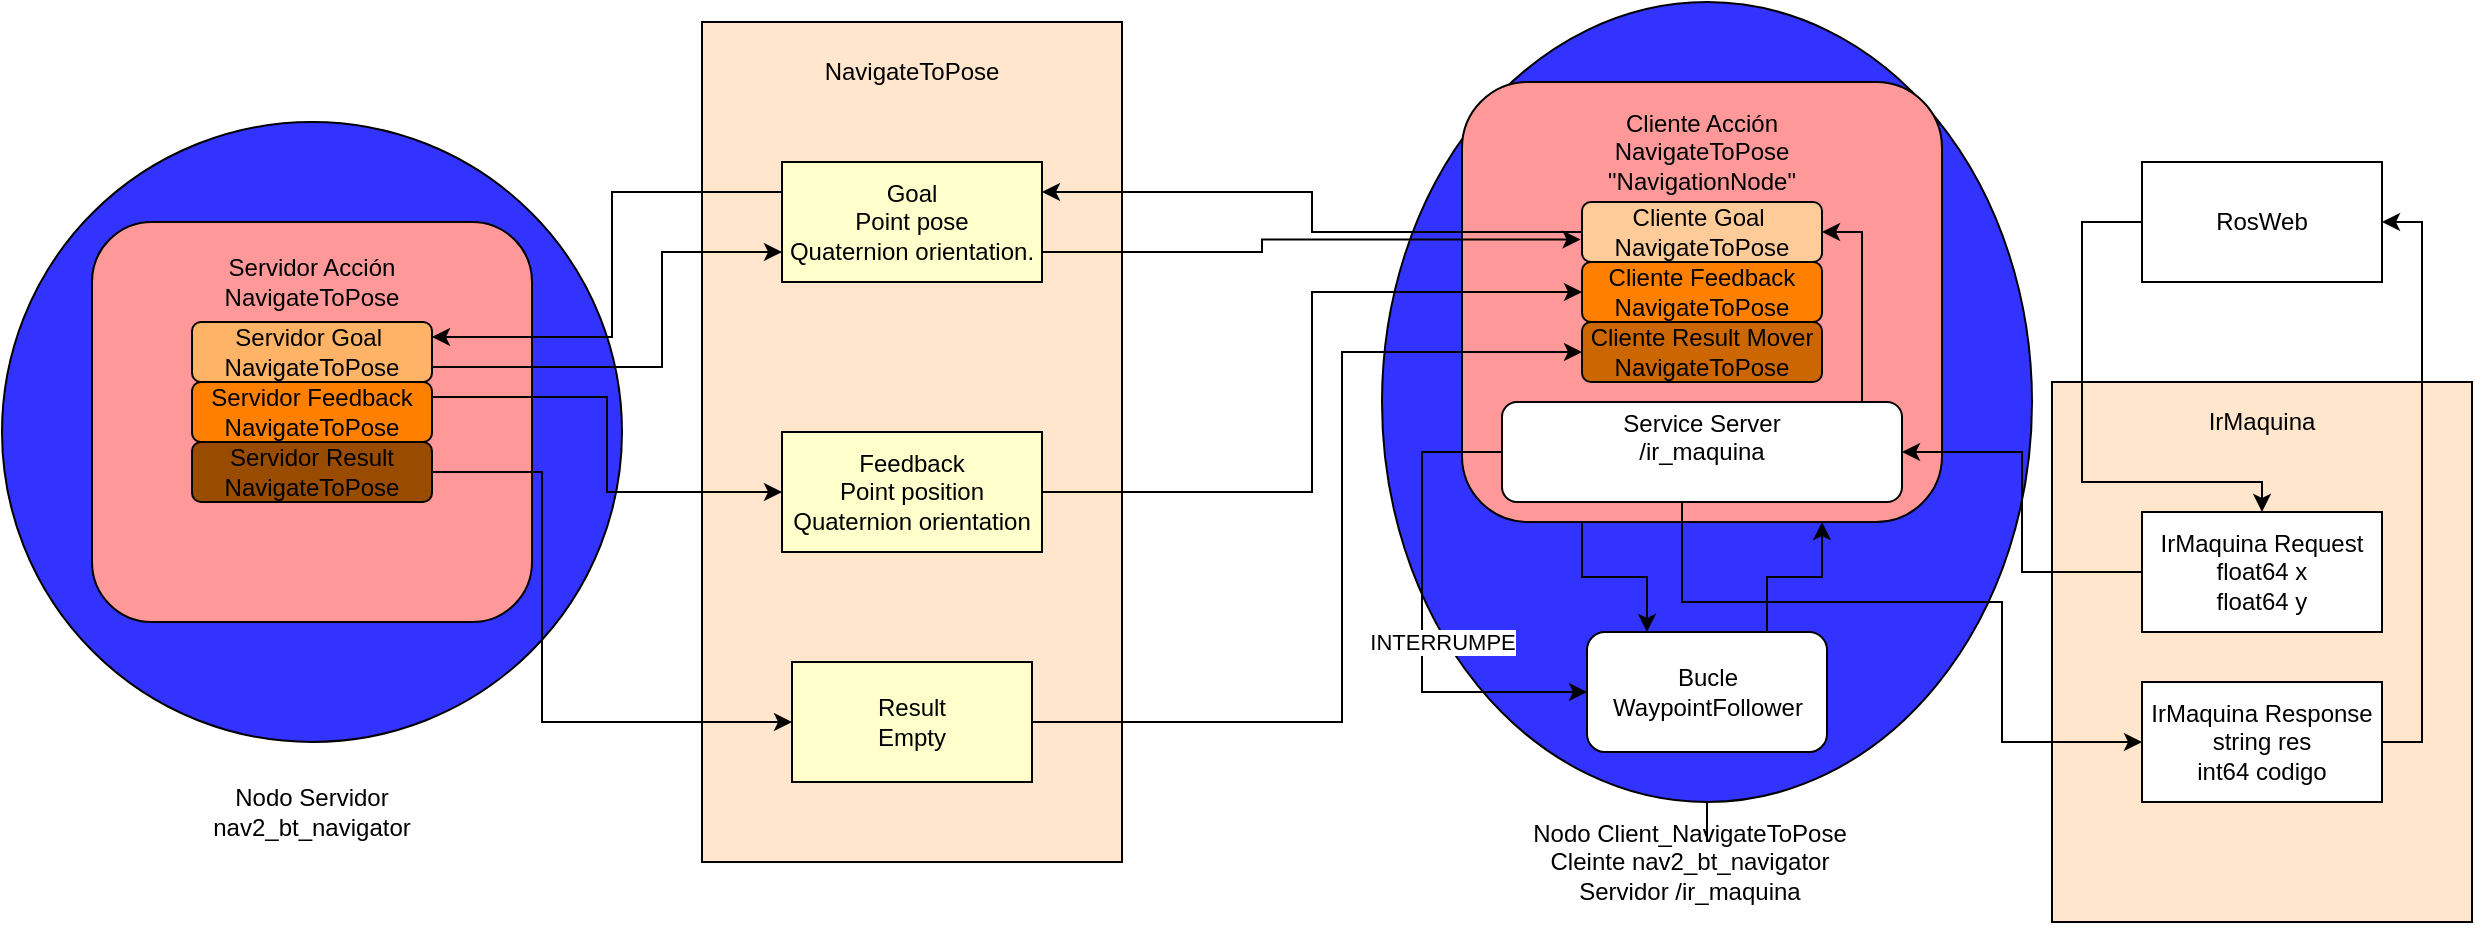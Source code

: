 <mxfile version="27.0.2">
  <diagram name="Pàgina-1" id="SzTLxzRPW-Rdil-6Vb05">
    <mxGraphModel dx="903" dy="565" grid="1" gridSize="10" guides="1" tooltips="1" connect="1" arrows="1" fold="1" page="1" pageScale="1" pageWidth="827" pageHeight="1169" math="0" shadow="0">
      <root>
        <mxCell id="0" />
        <mxCell id="1" parent="0" />
        <mxCell id="3RDfhVt8bskDuzmoSG6A-1" value="" style="ellipse;whiteSpace=wrap;html=1;aspect=fixed;fillColor=#3333FF;" parent="1" vertex="1">
          <mxGeometry x="80" y="140" width="310" height="310" as="geometry" />
        </mxCell>
        <mxCell id="sZx6NNZz5YzNJCA4Qjp8-2" style="edgeStyle=orthogonalEdgeStyle;rounded=0;orthogonalLoop=1;jettySize=auto;html=1;" edge="1" parent="1" source="3RDfhVt8bskDuzmoSG6A-2">
          <mxGeometry relative="1" as="geometry">
            <mxPoint x="932.5" y="460" as="targetPoint" />
          </mxGeometry>
        </mxCell>
        <mxCell id="3RDfhVt8bskDuzmoSG6A-2" value="" style="ellipse;whiteSpace=wrap;html=1;fillColor=#3333FF;" parent="1" vertex="1">
          <mxGeometry x="770" y="80" width="325" height="400" as="geometry" />
        </mxCell>
        <mxCell id="3RDfhVt8bskDuzmoSG6A-3" value="&lt;div&gt;Nodo Servidor &lt;br&gt;&lt;/div&gt;&lt;div&gt;nav2_bt_navigator&lt;/div&gt;" style="text;html=1;align=center;verticalAlign=middle;whiteSpace=wrap;rounded=0;" parent="1" vertex="1">
          <mxGeometry x="205" y="470" width="60" height="30" as="geometry" />
        </mxCell>
        <mxCell id="3RDfhVt8bskDuzmoSG6A-4" value="&lt;div&gt;Nodo Client_NavigateToPose&lt;/div&gt;&lt;div&gt;Cleinte nav2_bt_navigator&lt;/div&gt;&lt;div&gt;Servidor /ir_maquina&lt;/div&gt;" style="text;html=1;align=center;verticalAlign=middle;whiteSpace=wrap;rounded=0;" parent="1" vertex="1">
          <mxGeometry x="830" y="495" width="187.5" height="30" as="geometry" />
        </mxCell>
        <mxCell id="3RDfhVt8bskDuzmoSG6A-6" value="" style="rounded=0;whiteSpace=wrap;html=1;fillColor=#FFE6CC;" parent="1" vertex="1">
          <mxGeometry x="430" y="90" width="210" height="420" as="geometry" />
        </mxCell>
        <mxCell id="3RDfhVt8bskDuzmoSG6A-9" value="&lt;div&gt;Goal&lt;/div&gt;&lt;div&gt;Point pose&lt;/div&gt;&lt;div&gt;Quaternion orientation.&lt;/div&gt;" style="rounded=0;whiteSpace=wrap;html=1;fillColor=#FFFFCC;" parent="1" vertex="1">
          <mxGeometry x="470" y="160" width="130" height="60" as="geometry" />
        </mxCell>
        <mxCell id="3RDfhVt8bskDuzmoSG6A-10" value="&lt;div&gt;Feedback&lt;/div&gt;&lt;div&gt;Point position&lt;/div&gt;&lt;div&gt;Quaternion orientation&lt;/div&gt;" style="rounded=0;whiteSpace=wrap;html=1;fillColor=#FFFFCC;" parent="1" vertex="1">
          <mxGeometry x="470" y="295" width="130" height="60" as="geometry" />
        </mxCell>
        <mxCell id="3RDfhVt8bskDuzmoSG6A-11" value="&lt;div&gt;Result &lt;br&gt;&lt;/div&gt;&lt;div&gt;Empty&lt;/div&gt;" style="rounded=0;whiteSpace=wrap;html=1;fillColor=#FFFFCC;" parent="1" vertex="1">
          <mxGeometry x="475" y="410" width="120" height="60" as="geometry" />
        </mxCell>
        <mxCell id="dSU9-pVqSGeNpWOx_DCM-7" value="" style="rounded=1;whiteSpace=wrap;html=1;fillColor=#FF9999;" parent="1" vertex="1">
          <mxGeometry x="125" y="190" width="220" height="200" as="geometry" />
        </mxCell>
        <mxCell id="dSU9-pVqSGeNpWOx_DCM-8" value="&lt;div&gt;Servidor Acción&lt;/div&gt;&lt;div&gt;NavigateToPose&lt;/div&gt;" style="text;html=1;align=center;verticalAlign=middle;whiteSpace=wrap;rounded=0;" parent="1" vertex="1">
          <mxGeometry x="170" y="200" width="130" height="40" as="geometry" />
        </mxCell>
        <mxCell id="sZx6NNZz5YzNJCA4Qjp8-6" style="edgeStyle=orthogonalEdgeStyle;rounded=0;orthogonalLoop=1;jettySize=auto;html=1;exitX=0.25;exitY=1;exitDx=0;exitDy=0;entryX=0.25;entryY=0;entryDx=0;entryDy=0;" edge="1" parent="1" source="dSU9-pVqSGeNpWOx_DCM-9" target="sZx6NNZz5YzNJCA4Qjp8-1">
          <mxGeometry relative="1" as="geometry" />
        </mxCell>
        <mxCell id="dSU9-pVqSGeNpWOx_DCM-9" value="" style="rounded=1;whiteSpace=wrap;html=1;fillColor=#FF9999;" parent="1" vertex="1">
          <mxGeometry x="810" y="120" width="240" height="220" as="geometry" />
        </mxCell>
        <mxCell id="dSU9-pVqSGeNpWOx_DCM-10" value="&lt;div&gt;Cliente Acción&lt;/div&gt;&lt;div&gt;NavigateToPose&lt;/div&gt;&lt;div&gt;&quot;NavigationNode&quot;&lt;/div&gt;" style="text;html=1;align=center;verticalAlign=middle;whiteSpace=wrap;rounded=0;" parent="1" vertex="1">
          <mxGeometry x="895" y="140" width="70" height="30" as="geometry" />
        </mxCell>
        <mxCell id="dSU9-pVqSGeNpWOx_DCM-20" style="edgeStyle=orthogonalEdgeStyle;rounded=0;orthogonalLoop=1;jettySize=auto;html=1;exitX=1;exitY=0.75;exitDx=0;exitDy=0;entryX=0;entryY=0.75;entryDx=0;entryDy=0;" parent="1" source="dSU9-pVqSGeNpWOx_DCM-12" target="3RDfhVt8bskDuzmoSG6A-9" edge="1">
          <mxGeometry relative="1" as="geometry">
            <Array as="points">
              <mxPoint x="410" y="263" />
              <mxPoint x="410" y="205" />
            </Array>
          </mxGeometry>
        </mxCell>
        <mxCell id="dSU9-pVqSGeNpWOx_DCM-12" value="&lt;div&gt;Servidor Goal&amp;nbsp;&lt;/div&gt;&lt;div&gt;NavigateToPose&lt;/div&gt;" style="rounded=1;whiteSpace=wrap;html=1;fillColor=#FFB366;" parent="1" vertex="1">
          <mxGeometry x="175" y="240" width="120" height="30" as="geometry" />
        </mxCell>
        <mxCell id="dSU9-pVqSGeNpWOx_DCM-22" style="edgeStyle=orthogonalEdgeStyle;rounded=0;orthogonalLoop=1;jettySize=auto;html=1;exitX=1;exitY=0.25;exitDx=0;exitDy=0;" parent="1" source="dSU9-pVqSGeNpWOx_DCM-13" target="3RDfhVt8bskDuzmoSG6A-10" edge="1">
          <mxGeometry relative="1" as="geometry" />
        </mxCell>
        <mxCell id="dSU9-pVqSGeNpWOx_DCM-13" value="Servidor Feedback NavigateToPose" style="rounded=1;whiteSpace=wrap;html=1;fillColor=#FF8000;" parent="1" vertex="1">
          <mxGeometry x="175" y="270" width="120" height="30" as="geometry" />
        </mxCell>
        <mxCell id="dSU9-pVqSGeNpWOx_DCM-25" style="edgeStyle=orthogonalEdgeStyle;rounded=0;orthogonalLoop=1;jettySize=auto;html=1;exitX=1;exitY=0.5;exitDx=0;exitDy=0;entryX=0;entryY=0.5;entryDx=0;entryDy=0;" parent="1" source="dSU9-pVqSGeNpWOx_DCM-14" target="3RDfhVt8bskDuzmoSG6A-11" edge="1">
          <mxGeometry relative="1" as="geometry">
            <Array as="points">
              <mxPoint x="350" y="315" />
              <mxPoint x="350" y="440" />
            </Array>
          </mxGeometry>
        </mxCell>
        <mxCell id="dSU9-pVqSGeNpWOx_DCM-14" value="Servidor Result NavigateToPose" style="rounded=1;whiteSpace=wrap;html=1;fillColor=#994C00;" parent="1" vertex="1">
          <mxGeometry x="175" y="300" width="120" height="30" as="geometry" />
        </mxCell>
        <mxCell id="dSU9-pVqSGeNpWOx_DCM-18" style="edgeStyle=orthogonalEdgeStyle;rounded=0;orthogonalLoop=1;jettySize=auto;html=1;entryX=1;entryY=0.25;entryDx=0;entryDy=0;" parent="1" source="dSU9-pVqSGeNpWOx_DCM-15" target="3RDfhVt8bskDuzmoSG6A-9" edge="1">
          <mxGeometry relative="1" as="geometry" />
        </mxCell>
        <mxCell id="dSU9-pVqSGeNpWOx_DCM-15" value="&lt;div&gt;Cliente Goal&amp;nbsp;&lt;/div&gt;&lt;div&gt;NavigateToPose&lt;/div&gt;" style="rounded=1;whiteSpace=wrap;html=1;fillColor=#FFCC99;" parent="1" vertex="1">
          <mxGeometry x="870" y="180" width="120" height="30" as="geometry" />
        </mxCell>
        <mxCell id="dSU9-pVqSGeNpWOx_DCM-16" value="Cliente Feedback NavigateToPose" style="rounded=1;whiteSpace=wrap;html=1;fillColor=#FF8000;" parent="1" vertex="1">
          <mxGeometry x="870" y="210" width="120" height="30" as="geometry" />
        </mxCell>
        <mxCell id="dSU9-pVqSGeNpWOx_DCM-17" value="Cliente Result Mover NavigateToPose" style="rounded=1;whiteSpace=wrap;html=1;fillColor=#CC6600;" parent="1" vertex="1">
          <mxGeometry x="870" y="240" width="120" height="30" as="geometry" />
        </mxCell>
        <mxCell id="dSU9-pVqSGeNpWOx_DCM-23" style="edgeStyle=orthogonalEdgeStyle;rounded=0;orthogonalLoop=1;jettySize=auto;html=1;entryX=0;entryY=0.5;entryDx=0;entryDy=0;" parent="1" source="3RDfhVt8bskDuzmoSG6A-10" target="dSU9-pVqSGeNpWOx_DCM-16" edge="1">
          <mxGeometry relative="1" as="geometry" />
        </mxCell>
        <mxCell id="dSU9-pVqSGeNpWOx_DCM-21" style="edgeStyle=orthogonalEdgeStyle;rounded=0;orthogonalLoop=1;jettySize=auto;html=1;exitX=1;exitY=0.75;exitDx=0;exitDy=0;entryX=-0.006;entryY=0.626;entryDx=0;entryDy=0;entryPerimeter=0;" parent="1" source="3RDfhVt8bskDuzmoSG6A-9" target="dSU9-pVqSGeNpWOx_DCM-15" edge="1">
          <mxGeometry relative="1" as="geometry">
            <Array as="points">
              <mxPoint x="710" y="205" />
              <mxPoint x="710" y="199" />
            </Array>
          </mxGeometry>
        </mxCell>
        <mxCell id="dSU9-pVqSGeNpWOx_DCM-19" style="edgeStyle=orthogonalEdgeStyle;rounded=0;orthogonalLoop=1;jettySize=auto;html=1;exitX=0;exitY=0.25;exitDx=0;exitDy=0;entryX=1;entryY=0.25;entryDx=0;entryDy=0;" parent="1" source="3RDfhVt8bskDuzmoSG6A-9" target="dSU9-pVqSGeNpWOx_DCM-12" edge="1">
          <mxGeometry relative="1" as="geometry">
            <Array as="points">
              <mxPoint x="385" y="175" />
              <mxPoint x="385" y="248" />
            </Array>
          </mxGeometry>
        </mxCell>
        <mxCell id="dSU9-pVqSGeNpWOx_DCM-26" style="edgeStyle=orthogonalEdgeStyle;rounded=0;orthogonalLoop=1;jettySize=auto;html=1;exitX=1;exitY=0.5;exitDx=0;exitDy=0;entryX=0;entryY=0.5;entryDx=0;entryDy=0;" parent="1" source="3RDfhVt8bskDuzmoSG6A-11" target="dSU9-pVqSGeNpWOx_DCM-17" edge="1">
          <mxGeometry relative="1" as="geometry">
            <Array as="points">
              <mxPoint x="750" y="440" />
              <mxPoint x="750" y="255" />
            </Array>
          </mxGeometry>
        </mxCell>
        <mxCell id="pN68juXsijFRG16aL81g-8" style="edgeStyle=orthogonalEdgeStyle;rounded=0;orthogonalLoop=1;jettySize=auto;html=1;entryX=1;entryY=0.5;entryDx=0;entryDy=0;" parent="1" source="pN68juXsijFRG16aL81g-1" target="dSU9-pVqSGeNpWOx_DCM-15" edge="1">
          <mxGeometry relative="1" as="geometry">
            <Array as="points">
              <mxPoint x="1010" y="195" />
            </Array>
          </mxGeometry>
        </mxCell>
        <mxCell id="sZx6NNZz5YzNJCA4Qjp8-7" value="INTERRUMPE" style="edgeStyle=orthogonalEdgeStyle;rounded=0;orthogonalLoop=1;jettySize=auto;html=1;exitX=0;exitY=0.5;exitDx=0;exitDy=0;entryX=0;entryY=0.5;entryDx=0;entryDy=0;" edge="1" parent="1" source="pN68juXsijFRG16aL81g-1" target="sZx6NNZz5YzNJCA4Qjp8-1">
          <mxGeometry x="0.113" y="10" relative="1" as="geometry">
            <Array as="points">
              <mxPoint x="790" y="305" />
              <mxPoint x="790" y="425" />
            </Array>
            <mxPoint as="offset" />
          </mxGeometry>
        </mxCell>
        <mxCell id="pN68juXsijFRG16aL81g-1" value="" style="rounded=1;whiteSpace=wrap;html=1;" parent="1" vertex="1">
          <mxGeometry x="830" y="280" width="200" height="50" as="geometry" />
        </mxCell>
        <mxCell id="pN68juXsijFRG16aL81g-3" value="&lt;div&gt;Service Server&lt;/div&gt;&lt;div&gt;/ir_maquina&lt;/div&gt;&lt;div&gt;&lt;br&gt;&lt;/div&gt;" style="text;html=1;align=center;verticalAlign=middle;whiteSpace=wrap;rounded=0;" parent="1" vertex="1">
          <mxGeometry x="855" y="290" width="150" height="30" as="geometry" />
        </mxCell>
        <mxCell id="pN68juXsijFRG16aL81g-9" value="NavigateToPose" style="text;html=1;align=center;verticalAlign=middle;whiteSpace=wrap;rounded=0;" parent="1" vertex="1">
          <mxGeometry x="505" y="100" width="60" height="30" as="geometry" />
        </mxCell>
        <mxCell id="YBN91Cj0qG3RMQwHKCvD-3" value="" style="rounded=0;whiteSpace=wrap;html=1;fillColor=#FFE6CC;" parent="1" vertex="1">
          <mxGeometry x="1105" y="270" width="210" height="270" as="geometry" />
        </mxCell>
        <mxCell id="YBN91Cj0qG3RMQwHKCvD-11" style="edgeStyle=orthogonalEdgeStyle;rounded=0;orthogonalLoop=1;jettySize=auto;html=1;entryX=1;entryY=0.5;entryDx=0;entryDy=0;" parent="1" source="YBN91Cj0qG3RMQwHKCvD-1" target="YBN91Cj0qG3RMQwHKCvD-6" edge="1">
          <mxGeometry relative="1" as="geometry">
            <Array as="points">
              <mxPoint x="1290" y="450" />
              <mxPoint x="1290" y="190" />
            </Array>
          </mxGeometry>
        </mxCell>
        <mxCell id="YBN91Cj0qG3RMQwHKCvD-1" value="&lt;div&gt;&lt;span style=&quot;background-color: transparent; color: light-dark(rgb(0, 0, 0), rgb(255, 255, 255));&quot;&gt;IrMaquina Response&lt;/span&gt;&lt;/div&gt;&lt;div&gt;string res&lt;/div&gt;&lt;div&gt;int64 codigo&lt;/div&gt;" style="rounded=0;whiteSpace=wrap;html=1;" parent="1" vertex="1">
          <mxGeometry x="1150" y="420" width="120" height="60" as="geometry" />
        </mxCell>
        <mxCell id="pN68juXsijFRG16aL81g-4" value="&lt;div&gt;&lt;span style=&quot;background-color: transparent; color: light-dark(rgb(0, 0, 0), rgb(255, 255, 255));&quot;&gt;IrMaquina Request&lt;/span&gt;&lt;/div&gt;&lt;div&gt;&lt;span style=&quot;background-color: transparent; color: light-dark(rgb(0, 0, 0), rgb(255, 255, 255));&quot;&gt;float64 x&lt;/span&gt;&lt;/div&gt;&lt;div&gt;float64 y&lt;/div&gt;" style="rounded=0;whiteSpace=wrap;html=1;" parent="1" vertex="1">
          <mxGeometry x="1150" y="335" width="120" height="60" as="geometry" />
        </mxCell>
        <mxCell id="YBN91Cj0qG3RMQwHKCvD-4" value="IrMaquina" style="text;html=1;align=center;verticalAlign=middle;whiteSpace=wrap;rounded=0;" parent="1" vertex="1">
          <mxGeometry x="1180" y="275" width="60" height="30" as="geometry" />
        </mxCell>
        <mxCell id="pN68juXsijFRG16aL81g-7" style="edgeStyle=orthogonalEdgeStyle;rounded=0;orthogonalLoop=1;jettySize=auto;html=1;entryX=1;entryY=0.5;entryDx=0;entryDy=0;" parent="1" source="pN68juXsijFRG16aL81g-4" target="pN68juXsijFRG16aL81g-1" edge="1">
          <mxGeometry relative="1" as="geometry" />
        </mxCell>
        <mxCell id="YBN91Cj0qG3RMQwHKCvD-5" style="edgeStyle=orthogonalEdgeStyle;rounded=0;orthogonalLoop=1;jettySize=auto;html=1;exitX=0.5;exitY=1;exitDx=0;exitDy=0;entryX=0;entryY=0.5;entryDx=0;entryDy=0;" parent="1" source="pN68juXsijFRG16aL81g-1" target="YBN91Cj0qG3RMQwHKCvD-1" edge="1">
          <mxGeometry relative="1" as="geometry">
            <Array as="points">
              <mxPoint x="920" y="330" />
              <mxPoint x="920" y="380" />
              <mxPoint x="1080" y="380" />
              <mxPoint x="1080" y="450" />
            </Array>
          </mxGeometry>
        </mxCell>
        <mxCell id="YBN91Cj0qG3RMQwHKCvD-7" style="edgeStyle=orthogonalEdgeStyle;rounded=0;orthogonalLoop=1;jettySize=auto;html=1;exitX=0;exitY=0.5;exitDx=0;exitDy=0;entryX=0.5;entryY=0;entryDx=0;entryDy=0;" parent="1" source="YBN91Cj0qG3RMQwHKCvD-6" target="pN68juXsijFRG16aL81g-4" edge="1">
          <mxGeometry relative="1" as="geometry">
            <Array as="points">
              <mxPoint x="1120" y="190" />
              <mxPoint x="1120" y="320" />
              <mxPoint x="1210" y="320" />
            </Array>
          </mxGeometry>
        </mxCell>
        <mxCell id="YBN91Cj0qG3RMQwHKCvD-6" value="RosWeb" style="rounded=0;whiteSpace=wrap;html=1;" parent="1" vertex="1">
          <mxGeometry x="1150" y="160" width="120" height="60" as="geometry" />
        </mxCell>
        <mxCell id="sZx6NNZz5YzNJCA4Qjp8-4" style="edgeStyle=orthogonalEdgeStyle;rounded=0;orthogonalLoop=1;jettySize=auto;html=1;exitX=0.75;exitY=0;exitDx=0;exitDy=0;entryX=0.75;entryY=1;entryDx=0;entryDy=0;" edge="1" parent="1" source="sZx6NNZz5YzNJCA4Qjp8-1" target="dSU9-pVqSGeNpWOx_DCM-9">
          <mxGeometry relative="1" as="geometry" />
        </mxCell>
        <mxCell id="sZx6NNZz5YzNJCA4Qjp8-1" value="Bucle WaypointFollower" style="rounded=1;whiteSpace=wrap;html=1;" vertex="1" parent="1">
          <mxGeometry x="872.5" y="395" width="120" height="60" as="geometry" />
        </mxCell>
      </root>
    </mxGraphModel>
  </diagram>
</mxfile>
